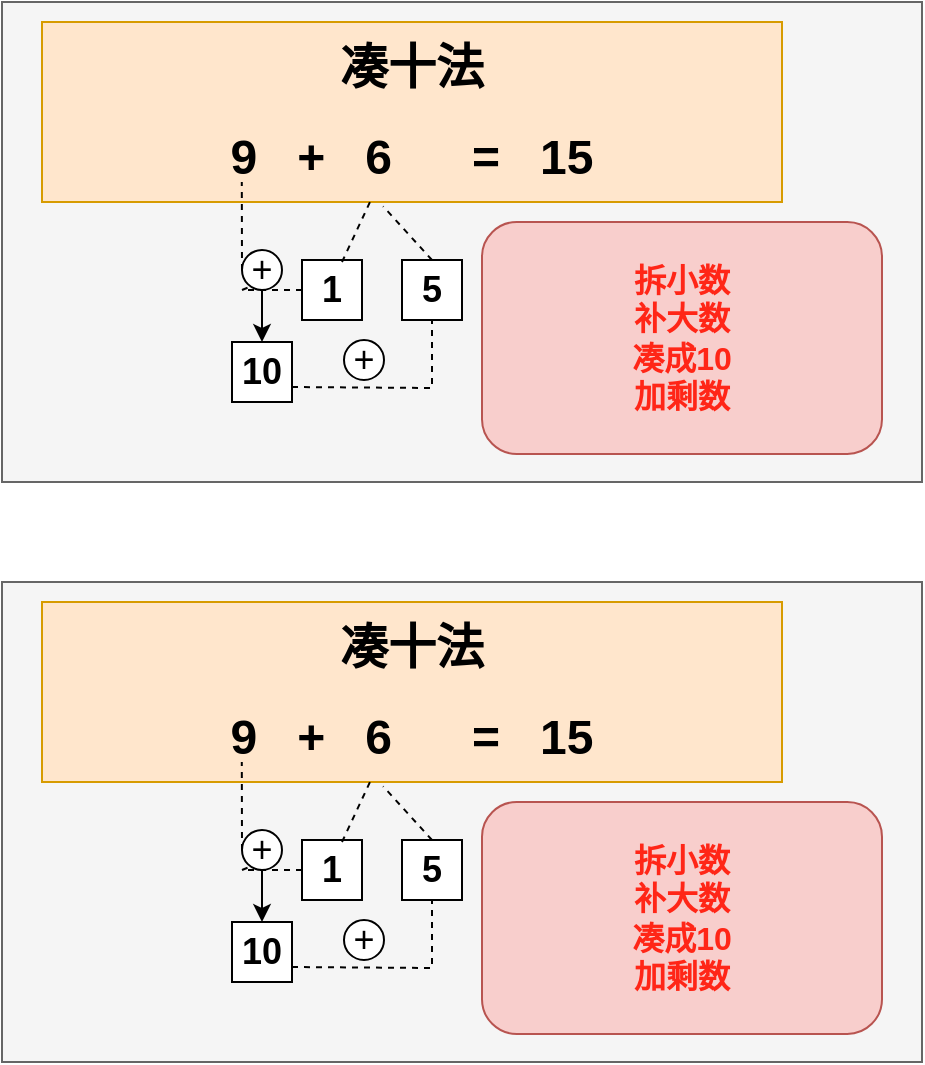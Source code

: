 <mxfile version="22.1.11" type="github">
  <diagram name="第 1 页" id="l7KdkhpSyxvTkMxQmVaT">
    <mxGraphModel dx="784" dy="392" grid="1" gridSize="10" guides="1" tooltips="1" connect="1" arrows="1" fold="1" page="1" pageScale="1" pageWidth="827" pageHeight="1169" math="0" shadow="0">
      <root>
        <mxCell id="0" />
        <mxCell id="1" parent="0" />
        <mxCell id="CvrxvYjm_2S9gg89ooR8-26" value="" style="rounded=0;whiteSpace=wrap;html=1;fillColor=#f5f5f5;fontColor=#333333;strokeColor=#666666;" vertex="1" parent="1">
          <mxGeometry x="120" y="30" width="460" height="240" as="geometry" />
        </mxCell>
        <mxCell id="CvrxvYjm_2S9gg89ooR8-1" value="&lt;h1&gt;凑十法&lt;/h1&gt;&lt;h1&gt;9&amp;nbsp; &amp;nbsp;+&amp;nbsp; &amp;nbsp;6&amp;nbsp; &amp;nbsp; &amp;nbsp; =&amp;nbsp; &amp;nbsp;15&lt;/h1&gt;" style="rounded=0;whiteSpace=wrap;html=1;fillColor=#ffe6cc;strokeColor=#d79b00;align=center;" vertex="1" parent="1">
          <mxGeometry x="140" y="40" width="370" height="90" as="geometry" />
        </mxCell>
        <mxCell id="CvrxvYjm_2S9gg89ooR8-4" value="" style="endArrow=none;dashed=1;html=1;rounded=0;exitX=0.5;exitY=0;exitDx=0;exitDy=0;entryX=0.461;entryY=1.024;entryDx=0;entryDy=0;entryPerimeter=0;" edge="1" parent="1" source="CvrxvYjm_2S9gg89ooR8-6" target="CvrxvYjm_2S9gg89ooR8-1">
          <mxGeometry width="50" height="50" relative="1" as="geometry">
            <mxPoint x="350" y="149" as="sourcePoint" />
            <mxPoint x="314" y="110" as="targetPoint" />
          </mxGeometry>
        </mxCell>
        <mxCell id="CvrxvYjm_2S9gg89ooR8-5" value="&lt;font style=&quot;font-size: 18px;&quot;&gt;&lt;b&gt;1&lt;/b&gt;&lt;/font&gt;" style="whiteSpace=wrap;html=1;aspect=fixed;" vertex="1" parent="1">
          <mxGeometry x="270" y="159" width="30" height="30" as="geometry" />
        </mxCell>
        <mxCell id="CvrxvYjm_2S9gg89ooR8-6" value="&lt;font style=&quot;font-size: 18px;&quot;&gt;&lt;b&gt;5&lt;/b&gt;&lt;/font&gt;" style="whiteSpace=wrap;html=1;aspect=fixed;" vertex="1" parent="1">
          <mxGeometry x="320" y="159" width="30" height="30" as="geometry" />
        </mxCell>
        <mxCell id="CvrxvYjm_2S9gg89ooR8-8" value="" style="endArrow=none;dashed=1;html=1;rounded=0;" edge="1" parent="1" target="CvrxvYjm_2S9gg89ooR8-1">
          <mxGeometry width="50" height="50" relative="1" as="geometry">
            <mxPoint x="290" y="160" as="sourcePoint" />
            <mxPoint x="350" y="140" as="targetPoint" />
          </mxGeometry>
        </mxCell>
        <mxCell id="CvrxvYjm_2S9gg89ooR8-9" value="" style="endArrow=none;dashed=1;html=1;rounded=0;entryX=0.27;entryY=0.889;entryDx=0;entryDy=0;entryPerimeter=0;exitX=0;exitY=0.5;exitDx=0;exitDy=0;" edge="1" parent="1" source="CvrxvYjm_2S9gg89ooR8-11" target="CvrxvYjm_2S9gg89ooR8-1">
          <mxGeometry width="50" height="50" relative="1" as="geometry">
            <mxPoint x="240" y="180" as="sourcePoint" />
            <mxPoint x="250" y="120" as="targetPoint" />
            <Array as="points" />
          </mxGeometry>
        </mxCell>
        <mxCell id="CvrxvYjm_2S9gg89ooR8-13" value="" style="endArrow=none;dashed=1;html=1;rounded=0;entryX=0.27;entryY=0.889;entryDx=0;entryDy=0;entryPerimeter=0;exitX=0;exitY=0.5;exitDx=0;exitDy=0;" edge="1" parent="1" source="CvrxvYjm_2S9gg89ooR8-5" target="CvrxvYjm_2S9gg89ooR8-11">
          <mxGeometry width="50" height="50" relative="1" as="geometry">
            <mxPoint x="270" y="174" as="sourcePoint" />
            <mxPoint x="240" y="120" as="targetPoint" />
            <Array as="points">
              <mxPoint x="240" y="174" />
            </Array>
          </mxGeometry>
        </mxCell>
        <mxCell id="CvrxvYjm_2S9gg89ooR8-11" value="&lt;font style=&quot;font-size: 18px;&quot;&gt;+&lt;/font&gt;" style="rounded=1;whiteSpace=wrap;html=1;labelBorderColor=none;arcSize=50;" vertex="1" parent="1">
          <mxGeometry x="240" y="154" width="20" height="20" as="geometry" />
        </mxCell>
        <mxCell id="CvrxvYjm_2S9gg89ooR8-14" value="&lt;font style=&quot;font-size: 18px;&quot;&gt;&lt;b&gt;10&lt;/b&gt;&lt;/font&gt;" style="whiteSpace=wrap;html=1;aspect=fixed;" vertex="1" parent="1">
          <mxGeometry x="235" y="200" width="30" height="30" as="geometry" />
        </mxCell>
        <mxCell id="CvrxvYjm_2S9gg89ooR8-17" value="" style="endArrow=classic;html=1;rounded=0;exitX=0.5;exitY=1;exitDx=0;exitDy=0;entryX=0.5;entryY=0;entryDx=0;entryDy=0;" edge="1" parent="1" source="CvrxvYjm_2S9gg89ooR8-11" target="CvrxvYjm_2S9gg89ooR8-14">
          <mxGeometry width="50" height="50" relative="1" as="geometry">
            <mxPoint x="265" y="270" as="sourcePoint" />
            <mxPoint x="315" y="220" as="targetPoint" />
          </mxGeometry>
        </mxCell>
        <mxCell id="CvrxvYjm_2S9gg89ooR8-20" value="" style="endArrow=none;dashed=1;html=1;rounded=0;exitX=1;exitY=0.75;exitDx=0;exitDy=0;entryX=0.5;entryY=1;entryDx=0;entryDy=0;" edge="1" parent="1" source="CvrxvYjm_2S9gg89ooR8-14" target="CvrxvYjm_2S9gg89ooR8-6">
          <mxGeometry width="50" height="50" relative="1" as="geometry">
            <mxPoint x="320" y="150" as="sourcePoint" />
            <mxPoint x="370" y="100" as="targetPoint" />
            <Array as="points">
              <mxPoint x="335" y="223" />
            </Array>
          </mxGeometry>
        </mxCell>
        <mxCell id="CvrxvYjm_2S9gg89ooR8-22" value="&lt;font style=&quot;font-size: 18px;&quot;&gt;+&lt;/font&gt;" style="rounded=1;whiteSpace=wrap;html=1;labelBorderColor=none;arcSize=50;" vertex="1" parent="1">
          <mxGeometry x="291" y="199" width="20" height="20" as="geometry" />
        </mxCell>
        <mxCell id="CvrxvYjm_2S9gg89ooR8-23" value="&lt;h5 style=&quot;font-size: 16px;&quot;&gt;&lt;font color=&quot;#ff2617&quot;&gt;&lt;font style=&quot;font-size: 16px;&quot;&gt;拆小数&lt;br&gt;&lt;/font&gt;&lt;font style=&quot;font-size: 16px;&quot;&gt;补大数&lt;br&gt;&lt;/font&gt;&lt;font style=&quot;font-size: 16px;&quot;&gt;凑成10&lt;br&gt;&lt;/font&gt;&lt;font style=&quot;font-size: 16px;&quot;&gt;加剩数&lt;/font&gt;&lt;/font&gt;&lt;/h5&gt;" style="rounded=1;whiteSpace=wrap;html=1;fillColor=#f8cecc;strokeColor=#b85450;" vertex="1" parent="1">
          <mxGeometry x="360" y="140" width="200" height="116" as="geometry" />
        </mxCell>
        <mxCell id="CvrxvYjm_2S9gg89ooR8-27" value="" style="rounded=0;whiteSpace=wrap;html=1;fillColor=#f5f5f5;fontColor=#333333;strokeColor=#666666;" vertex="1" parent="1">
          <mxGeometry x="120" y="320" width="460" height="240" as="geometry" />
        </mxCell>
        <mxCell id="CvrxvYjm_2S9gg89ooR8-28" value="&lt;h1&gt;凑十法&lt;/h1&gt;&lt;h1&gt;9&amp;nbsp; &amp;nbsp;+&amp;nbsp; &amp;nbsp;6&amp;nbsp; &amp;nbsp; &amp;nbsp; =&amp;nbsp; &amp;nbsp;15&lt;/h1&gt;" style="rounded=0;whiteSpace=wrap;html=1;fillColor=#ffe6cc;strokeColor=#d79b00;align=center;" vertex="1" parent="1">
          <mxGeometry x="140" y="330" width="370" height="90" as="geometry" />
        </mxCell>
        <mxCell id="CvrxvYjm_2S9gg89ooR8-29" value="" style="endArrow=none;dashed=1;html=1;rounded=0;exitX=0.5;exitY=0;exitDx=0;exitDy=0;entryX=0.461;entryY=1.024;entryDx=0;entryDy=0;entryPerimeter=0;" edge="1" parent="1" source="CvrxvYjm_2S9gg89ooR8-31" target="CvrxvYjm_2S9gg89ooR8-28">
          <mxGeometry width="50" height="50" relative="1" as="geometry">
            <mxPoint x="350" y="439" as="sourcePoint" />
            <mxPoint x="314" y="400" as="targetPoint" />
          </mxGeometry>
        </mxCell>
        <mxCell id="CvrxvYjm_2S9gg89ooR8-30" value="&lt;font style=&quot;font-size: 18px;&quot;&gt;&lt;b&gt;1&lt;/b&gt;&lt;/font&gt;" style="whiteSpace=wrap;html=1;aspect=fixed;" vertex="1" parent="1">
          <mxGeometry x="270" y="449" width="30" height="30" as="geometry" />
        </mxCell>
        <mxCell id="CvrxvYjm_2S9gg89ooR8-31" value="&lt;font style=&quot;font-size: 18px;&quot;&gt;&lt;b&gt;5&lt;/b&gt;&lt;/font&gt;" style="whiteSpace=wrap;html=1;aspect=fixed;" vertex="1" parent="1">
          <mxGeometry x="320" y="449" width="30" height="30" as="geometry" />
        </mxCell>
        <mxCell id="CvrxvYjm_2S9gg89ooR8-32" value="" style="endArrow=none;dashed=1;html=1;rounded=0;" edge="1" parent="1" target="CvrxvYjm_2S9gg89ooR8-28">
          <mxGeometry width="50" height="50" relative="1" as="geometry">
            <mxPoint x="290" y="450" as="sourcePoint" />
            <mxPoint x="350" y="430" as="targetPoint" />
          </mxGeometry>
        </mxCell>
        <mxCell id="CvrxvYjm_2S9gg89ooR8-33" value="" style="endArrow=none;dashed=1;html=1;rounded=0;entryX=0.27;entryY=0.889;entryDx=0;entryDy=0;entryPerimeter=0;exitX=0;exitY=0.5;exitDx=0;exitDy=0;" edge="1" parent="1" source="CvrxvYjm_2S9gg89ooR8-35" target="CvrxvYjm_2S9gg89ooR8-28">
          <mxGeometry width="50" height="50" relative="1" as="geometry">
            <mxPoint x="240" y="470" as="sourcePoint" />
            <mxPoint x="250" y="410" as="targetPoint" />
            <Array as="points" />
          </mxGeometry>
        </mxCell>
        <mxCell id="CvrxvYjm_2S9gg89ooR8-34" value="" style="endArrow=none;dashed=1;html=1;rounded=0;entryX=0.27;entryY=0.889;entryDx=0;entryDy=0;entryPerimeter=0;exitX=0;exitY=0.5;exitDx=0;exitDy=0;" edge="1" parent="1" source="CvrxvYjm_2S9gg89ooR8-30" target="CvrxvYjm_2S9gg89ooR8-35">
          <mxGeometry width="50" height="50" relative="1" as="geometry">
            <mxPoint x="270" y="464" as="sourcePoint" />
            <mxPoint x="240" y="410" as="targetPoint" />
            <Array as="points">
              <mxPoint x="240" y="464" />
            </Array>
          </mxGeometry>
        </mxCell>
        <mxCell id="CvrxvYjm_2S9gg89ooR8-35" value="&lt;font style=&quot;font-size: 18px;&quot;&gt;+&lt;/font&gt;" style="rounded=1;whiteSpace=wrap;html=1;labelBorderColor=none;arcSize=50;" vertex="1" parent="1">
          <mxGeometry x="240" y="444" width="20" height="20" as="geometry" />
        </mxCell>
        <mxCell id="CvrxvYjm_2S9gg89ooR8-36" value="&lt;font style=&quot;font-size: 18px;&quot;&gt;&lt;b&gt;10&lt;/b&gt;&lt;/font&gt;" style="whiteSpace=wrap;html=1;aspect=fixed;" vertex="1" parent="1">
          <mxGeometry x="235" y="490" width="30" height="30" as="geometry" />
        </mxCell>
        <mxCell id="CvrxvYjm_2S9gg89ooR8-37" value="" style="endArrow=classic;html=1;rounded=0;exitX=0.5;exitY=1;exitDx=0;exitDy=0;entryX=0.5;entryY=0;entryDx=0;entryDy=0;" edge="1" parent="1" source="CvrxvYjm_2S9gg89ooR8-35" target="CvrxvYjm_2S9gg89ooR8-36">
          <mxGeometry width="50" height="50" relative="1" as="geometry">
            <mxPoint x="265" y="560" as="sourcePoint" />
            <mxPoint x="315" y="510" as="targetPoint" />
          </mxGeometry>
        </mxCell>
        <mxCell id="CvrxvYjm_2S9gg89ooR8-38" value="" style="endArrow=none;dashed=1;html=1;rounded=0;exitX=1;exitY=0.75;exitDx=0;exitDy=0;entryX=0.5;entryY=1;entryDx=0;entryDy=0;" edge="1" parent="1" source="CvrxvYjm_2S9gg89ooR8-36" target="CvrxvYjm_2S9gg89ooR8-31">
          <mxGeometry width="50" height="50" relative="1" as="geometry">
            <mxPoint x="320" y="440" as="sourcePoint" />
            <mxPoint x="370" y="390" as="targetPoint" />
            <Array as="points">
              <mxPoint x="335" y="513" />
            </Array>
          </mxGeometry>
        </mxCell>
        <mxCell id="CvrxvYjm_2S9gg89ooR8-39" value="&lt;font style=&quot;font-size: 18px;&quot;&gt;+&lt;/font&gt;" style="rounded=1;whiteSpace=wrap;html=1;labelBorderColor=none;arcSize=50;" vertex="1" parent="1">
          <mxGeometry x="291" y="489" width="20" height="20" as="geometry" />
        </mxCell>
        <mxCell id="CvrxvYjm_2S9gg89ooR8-40" value="&lt;h5 style=&quot;font-size: 16px;&quot;&gt;&lt;font color=&quot;#ff2617&quot;&gt;&lt;font style=&quot;font-size: 16px;&quot;&gt;拆小数&lt;br&gt;&lt;/font&gt;&lt;font style=&quot;font-size: 16px;&quot;&gt;补大数&lt;br&gt;&lt;/font&gt;&lt;font style=&quot;font-size: 16px;&quot;&gt;凑成10&lt;br&gt;&lt;/font&gt;&lt;font style=&quot;font-size: 16px;&quot;&gt;加剩数&lt;/font&gt;&lt;/font&gt;&lt;/h5&gt;" style="rounded=1;whiteSpace=wrap;html=1;fillColor=#f8cecc;strokeColor=#b85450;" vertex="1" parent="1">
          <mxGeometry x="360" y="430" width="200" height="116" as="geometry" />
        </mxCell>
      </root>
    </mxGraphModel>
  </diagram>
</mxfile>
